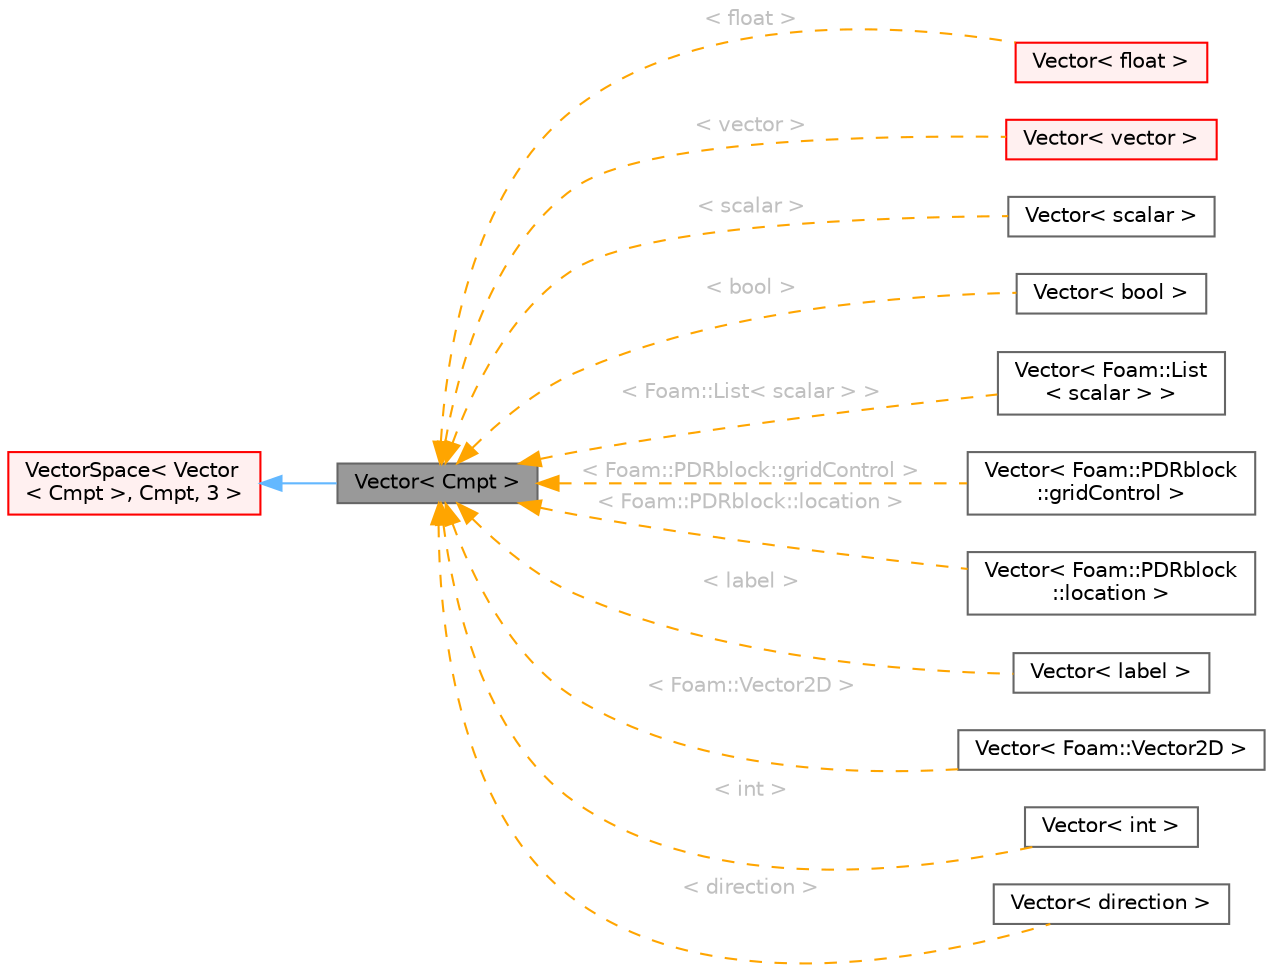 digraph "Vector&lt; Cmpt &gt;"
{
 // LATEX_PDF_SIZE
  bgcolor="transparent";
  edge [fontname=Helvetica,fontsize=10,labelfontname=Helvetica,labelfontsize=10];
  node [fontname=Helvetica,fontsize=10,shape=box,height=0.2,width=0.4];
  rankdir="LR";
  Node1 [id="Node000001",label="Vector\< Cmpt \>",height=0.2,width=0.4,color="gray40", fillcolor="grey60", style="filled", fontcolor="black",tooltip="Templated 3D Vector derived from VectorSpace adding construction from 3 components,..."];
  Node2 -> Node1 [id="edge1_Node000001_Node000002",dir="back",color="steelblue1",style="solid",tooltip=" "];
  Node2 [id="Node000002",label="VectorSpace\< Vector\l\< Cmpt \>, Cmpt, 3 \>",height=0.2,width=0.4,color="red", fillcolor="#FFF0F0", style="filled",URL="$classFoam_1_1VectorSpace.html",tooltip=" "];
  Node1 -> Node4 [id="edge2_Node000001_Node000004",dir="back",color="orange",style="dashed",tooltip=" ",label=" \< float \>",fontcolor="grey" ];
  Node4 [id="Node000004",label="Vector\< float \>",height=0.2,width=0.4,color="red", fillcolor="#FFF0F0", style="filled",URL="$classFoam_1_1Vector.html",tooltip=" "];
  Node1 -> Node6 [id="edge3_Node000001_Node000006",dir="back",color="orange",style="dashed",tooltip=" ",label=" \< vector \>",fontcolor="grey" ];
  Node6 [id="Node000006",label="Vector\< vector \>",height=0.2,width=0.4,color="red", fillcolor="#FFF0F0", style="filled",URL="$classFoam_1_1Vector.html",tooltip=" "];
  Node1 -> Node8 [id="edge4_Node000001_Node000008",dir="back",color="orange",style="dashed",tooltip=" ",label=" \< scalar \>",fontcolor="grey" ];
  Node8 [id="Node000008",label="Vector\< scalar \>",height=0.2,width=0.4,color="gray40", fillcolor="white", style="filled",URL="$classFoam_1_1Vector.html",tooltip=" "];
  Node1 -> Node9 [id="edge5_Node000001_Node000009",dir="back",color="orange",style="dashed",tooltip=" ",label=" \< bool \>",fontcolor="grey" ];
  Node9 [id="Node000009",label="Vector\< bool \>",height=0.2,width=0.4,color="gray40", fillcolor="white", style="filled",URL="$classFoam_1_1Vector.html",tooltip=" "];
  Node1 -> Node10 [id="edge6_Node000001_Node000010",dir="back",color="orange",style="dashed",tooltip=" ",label=" \< Foam::List\< scalar \> \>",fontcolor="grey" ];
  Node10 [id="Node000010",label="Vector\< Foam::List\l\< scalar \> \>",height=0.2,width=0.4,color="gray40", fillcolor="white", style="filled",URL="$classFoam_1_1Vector.html",tooltip=" "];
  Node1 -> Node11 [id="edge7_Node000001_Node000011",dir="back",color="orange",style="dashed",tooltip=" ",label=" \< Foam::PDRblock::gridControl \>",fontcolor="grey" ];
  Node11 [id="Node000011",label="Vector\< Foam::PDRblock\l::gridControl \>",height=0.2,width=0.4,color="gray40", fillcolor="white", style="filled",URL="$classFoam_1_1Vector.html",tooltip=" "];
  Node1 -> Node12 [id="edge8_Node000001_Node000012",dir="back",color="orange",style="dashed",tooltip=" ",label=" \< Foam::PDRblock::location \>",fontcolor="grey" ];
  Node12 [id="Node000012",label="Vector\< Foam::PDRblock\l::location \>",height=0.2,width=0.4,color="gray40", fillcolor="white", style="filled",URL="$classFoam_1_1Vector.html",tooltip=" "];
  Node1 -> Node13 [id="edge9_Node000001_Node000013",dir="back",color="orange",style="dashed",tooltip=" ",label=" \< label \>",fontcolor="grey" ];
  Node13 [id="Node000013",label="Vector\< label \>",height=0.2,width=0.4,color="gray40", fillcolor="white", style="filled",URL="$classFoam_1_1Vector.html",tooltip=" "];
  Node1 -> Node14 [id="edge10_Node000001_Node000014",dir="back",color="orange",style="dashed",tooltip=" ",label=" \< Foam::Vector2D \>",fontcolor="grey" ];
  Node14 [id="Node000014",label="Vector\< Foam::Vector2D \>",height=0.2,width=0.4,color="gray40", fillcolor="white", style="filled",URL="$classFoam_1_1Vector.html",tooltip=" "];
  Node1 -> Node15 [id="edge11_Node000001_Node000015",dir="back",color="orange",style="dashed",tooltip=" ",label=" \< int \>",fontcolor="grey" ];
  Node15 [id="Node000015",label="Vector\< int \>",height=0.2,width=0.4,color="gray40", fillcolor="white", style="filled",URL="$classFoam_1_1Vector.html",tooltip=" "];
  Node1 -> Node16 [id="edge12_Node000001_Node000016",dir="back",color="orange",style="dashed",tooltip=" ",label=" \< direction \>",fontcolor="grey" ];
  Node16 [id="Node000016",label="Vector\< direction \>",height=0.2,width=0.4,color="gray40", fillcolor="white", style="filled",URL="$classFoam_1_1Vector.html",tooltip=" "];
}
